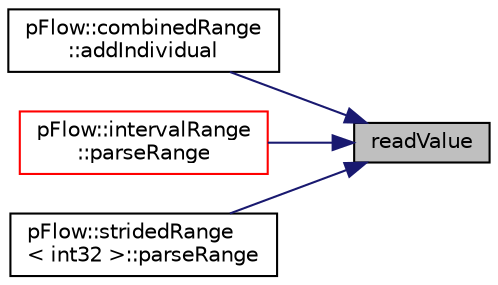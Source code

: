 digraph "readValue"
{
 // LATEX_PDF_SIZE
  edge [fontname="Helvetica",fontsize="10",labelfontname="Helvetica",labelfontsize="10"];
  node [fontname="Helvetica",fontsize="10",shape=record];
  rankdir="RL";
  Node1 [label="readValue",height=0.2,width=0.4,color="black", fillcolor="grey75", style="filled", fontcolor="black",tooltip=" "];
  Node1 -> Node2 [dir="back",color="midnightblue",fontsize="10",style="solid",fontname="Helvetica"];
  Node2 [label="pFlow::combinedRange\l::addIndividual",height=0.2,width=0.4,color="black", fillcolor="white", style="filled",URL="$classpFlow_1_1combinedRange.html#a504ecdaa95ec099d8d9d90f11e361141",tooltip=" "];
  Node1 -> Node3 [dir="back",color="midnightblue",fontsize="10",style="solid",fontname="Helvetica"];
  Node3 [label="pFlow::intervalRange\l::parseRange",height=0.2,width=0.4,color="red", fillcolor="white", style="filled",URL="$classpFlow_1_1intervalRange.html#a7ac715f3b53f18c60bd73169fe9be2bc",tooltip=" "];
  Node1 -> Node8 [dir="back",color="midnightblue",fontsize="10",style="solid",fontname="Helvetica"];
  Node8 [label="pFlow::stridedRange\l\< int32 \>::parseRange",height=0.2,width=0.4,color="black", fillcolor="white", style="filled",URL="$classpFlow_1_1stridedRange.html#a862698fba81c111cbfaca5ea0528e5dd",tooltip=" "];
}
